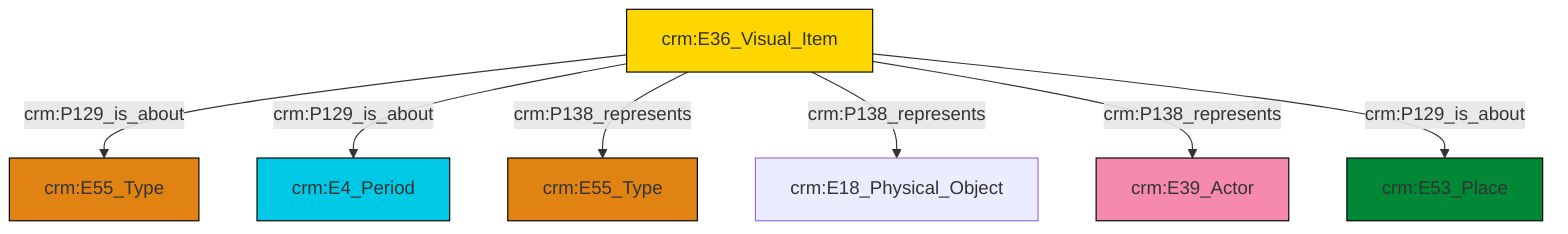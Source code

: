 graph TD
classDef Literal fill:#f2f2f2,stroke:#000000;
classDef CRM_Entity fill:#FFFFFF,stroke:#000000;
classDef Temporal_Entity fill:#00C9E6, stroke:#000000;
classDef Type fill:#E18312, stroke:#000000;
classDef Time-Span fill:#2C9C91, stroke:#000000;
classDef Appellation fill:#FFEB7F, stroke:#000000;
classDef Place fill:#008836, stroke:#000000;
classDef Persistent_Item fill:#B266B2, stroke:#000000;
classDef Conceptual_Object fill:#FFD700, stroke:#000000;
classDef Physical_Thing fill:#D2B48C, stroke:#000000;
classDef Actor fill:#f58aad, stroke:#000000;
classDef PC_Classes fill:#4ce600, stroke:#000000;
classDef Multi fill:#cccccc,stroke:#000000;

0["crm:E36_Visual_Item"]:::Conceptual_Object -->|crm:P129_is_about| 1["crm:E55_Type"]:::Type
0["crm:E36_Visual_Item"]:::Conceptual_Object -->|crm:P129_is_about| 2["crm:E4_Period"]:::Temporal_Entity
0["crm:E36_Visual_Item"]:::Conceptual_Object -->|crm:P138_represents| 4["crm:E55_Type"]:::Type
0["crm:E36_Visual_Item"]:::Conceptual_Object -->|crm:P138_represents| 6["crm:E18_Physical_Object"]:::Default
0["crm:E36_Visual_Item"]:::Conceptual_Object -->|crm:P138_represents| 9["crm:E39_Actor"]:::Actor
0["crm:E36_Visual_Item"]:::Conceptual_Object -->|crm:P129_is_about| 12["crm:E53_Place"]:::Place